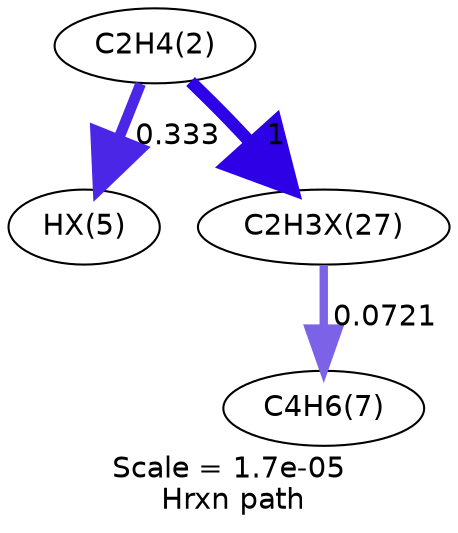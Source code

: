 digraph reaction_paths {
center=1;
s5 -> s26[fontname="Helvetica", style="setlinewidth(5.17)", arrowsize=2.59, color="0.7, 0.833, 0.9"
, label=" 0.333"];
s5 -> s27[fontname="Helvetica", style="setlinewidth(6)", arrowsize=3, color="0.7, 1.5, 0.9"
, label=" 1"];
s27 -> s8[fontname="Helvetica", style="setlinewidth(4.02)", arrowsize=2.01, color="0.7, 0.572, 0.9"
, label=" 0.0721"];
s5 [ fontname="Helvetica", label="C2H4(2)"];
s8 [ fontname="Helvetica", label="C4H6(7)"];
s26 [ fontname="Helvetica", label="HX(5)"];
s27 [ fontname="Helvetica", label="C2H3X(27)"];
 label = "Scale = 1.7e-05\l Hrxn path";
 fontname = "Helvetica";
}
